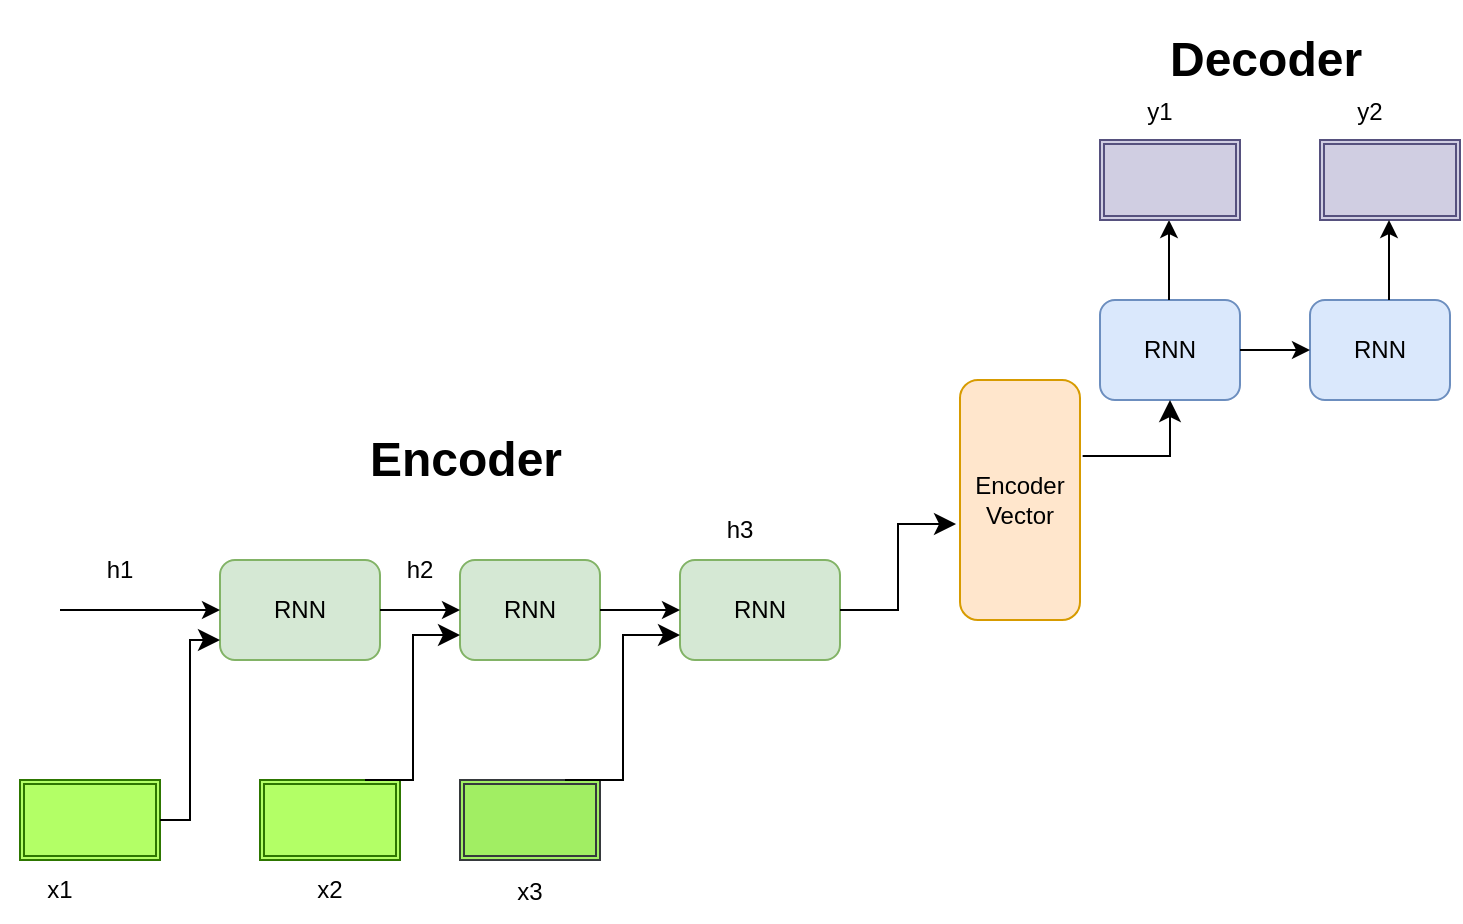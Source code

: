 <mxfile version="22.1.7" type="github">
  <diagram name="Page-1" id="_6GJTEWekcCJ4RfWBNRX">
    <mxGraphModel dx="1890" dy="1631" grid="1" gridSize="10" guides="1" tooltips="1" connect="1" arrows="1" fold="1" page="1" pageScale="1" pageWidth="850" pageHeight="1100" math="0" shadow="0">
      <root>
        <mxCell id="0" />
        <mxCell id="1" parent="0" />
        <mxCell id="fNcL0jvMsbSiAj-iMnEr-6" value="RNN" style="rounded=1;whiteSpace=wrap;html=1;fillColor=#d5e8d4;strokeColor=#82b366;" vertex="1" parent="1">
          <mxGeometry x="20" y="210" width="80" height="50" as="geometry" />
        </mxCell>
        <mxCell id="fNcL0jvMsbSiAj-iMnEr-7" value="RNN" style="rounded=1;whiteSpace=wrap;html=1;fillColor=#d5e8d4;strokeColor=#82b366;" vertex="1" parent="1">
          <mxGeometry x="140" y="210" width="70" height="50" as="geometry" />
        </mxCell>
        <mxCell id="fNcL0jvMsbSiAj-iMnEr-8" value="RNN" style="rounded=1;whiteSpace=wrap;html=1;fillColor=#d5e8d4;strokeColor=#82b366;" vertex="1" parent="1">
          <mxGeometry x="250" y="210" width="80" height="50" as="geometry" />
        </mxCell>
        <mxCell id="fNcL0jvMsbSiAj-iMnEr-9" value="RNN" style="rounded=1;whiteSpace=wrap;html=1;fillColor=#dae8fc;strokeColor=#6c8ebf;" vertex="1" parent="1">
          <mxGeometry x="460" y="80" width="70" height="50" as="geometry" />
        </mxCell>
        <mxCell id="fNcL0jvMsbSiAj-iMnEr-10" value="RNN" style="rounded=1;whiteSpace=wrap;html=1;fillColor=#dae8fc;strokeColor=#6c8ebf;" vertex="1" parent="1">
          <mxGeometry x="565" y="80" width="70" height="50" as="geometry" />
        </mxCell>
        <mxCell id="fNcL0jvMsbSiAj-iMnEr-11" value="Encoder&lt;br&gt;Vector" style="rounded=1;whiteSpace=wrap;html=1;direction=south;fillColor=#ffe6cc;strokeColor=#d79b00;" vertex="1" parent="1">
          <mxGeometry x="390" y="120" width="60" height="120" as="geometry" />
        </mxCell>
        <mxCell id="fNcL0jvMsbSiAj-iMnEr-12" value="" style="endArrow=classic;html=1;rounded=0;entryX=0;entryY=0.5;entryDx=0;entryDy=0;exitX=1;exitY=0.5;exitDx=0;exitDy=0;" edge="1" parent="1" source="fNcL0jvMsbSiAj-iMnEr-6" target="fNcL0jvMsbSiAj-iMnEr-7">
          <mxGeometry width="50" height="50" relative="1" as="geometry">
            <mxPoint x="140" y="240" as="sourcePoint" />
            <mxPoint x="190" y="190" as="targetPoint" />
          </mxGeometry>
        </mxCell>
        <mxCell id="fNcL0jvMsbSiAj-iMnEr-13" value="" style="endArrow=classic;html=1;rounded=0;entryX=0;entryY=0.5;entryDx=0;entryDy=0;exitX=1;exitY=0.5;exitDx=0;exitDy=0;" edge="1" parent="1" source="fNcL0jvMsbSiAj-iMnEr-7" target="fNcL0jvMsbSiAj-iMnEr-8">
          <mxGeometry width="50" height="50" relative="1" as="geometry">
            <mxPoint x="290" y="240" as="sourcePoint" />
            <mxPoint x="340" y="190" as="targetPoint" />
          </mxGeometry>
        </mxCell>
        <mxCell id="fNcL0jvMsbSiAj-iMnEr-15" value="" style="edgeStyle=elbowEdgeStyle;elbow=horizontal;endArrow=classic;html=1;curved=0;rounded=0;endSize=8;startSize=8;entryX=0.6;entryY=1.033;entryDx=0;entryDy=0;entryPerimeter=0;exitX=1;exitY=0.5;exitDx=0;exitDy=0;" edge="1" parent="1" source="fNcL0jvMsbSiAj-iMnEr-8" target="fNcL0jvMsbSiAj-iMnEr-11">
          <mxGeometry width="50" height="50" relative="1" as="geometry">
            <mxPoint x="440" y="240" as="sourcePoint" />
            <mxPoint x="465" y="180" as="targetPoint" />
          </mxGeometry>
        </mxCell>
        <mxCell id="fNcL0jvMsbSiAj-iMnEr-17" value="" style="edgeStyle=segmentEdgeStyle;endArrow=classic;html=1;curved=0;rounded=0;endSize=8;startSize=8;exitX=0.317;exitY=-0.022;exitDx=0;exitDy=0;exitPerimeter=0;entryX=0.5;entryY=1;entryDx=0;entryDy=0;" edge="1" parent="1" source="fNcL0jvMsbSiAj-iMnEr-11" target="fNcL0jvMsbSiAj-iMnEr-9">
          <mxGeometry width="50" height="50" relative="1" as="geometry">
            <mxPoint x="530" y="150" as="sourcePoint" />
            <mxPoint x="580" y="100" as="targetPoint" />
          </mxGeometry>
        </mxCell>
        <mxCell id="fNcL0jvMsbSiAj-iMnEr-18" value="" style="endArrow=classic;html=1;rounded=0;entryX=0;entryY=0.5;entryDx=0;entryDy=0;exitX=1;exitY=0.5;exitDx=0;exitDy=0;" edge="1" parent="1" source="fNcL0jvMsbSiAj-iMnEr-9" target="fNcL0jvMsbSiAj-iMnEr-10">
          <mxGeometry width="50" height="50" relative="1" as="geometry">
            <mxPoint x="550" y="98.35" as="sourcePoint" />
            <mxPoint x="468.46" y="130.0" as="targetPoint" />
          </mxGeometry>
        </mxCell>
        <mxCell id="fNcL0jvMsbSiAj-iMnEr-19" value="" style="endArrow=classic;html=1;rounded=0;" edge="1" parent="1">
          <mxGeometry width="50" height="50" relative="1" as="geometry">
            <mxPoint x="494.5" y="80" as="sourcePoint" />
            <mxPoint x="494.5" y="40" as="targetPoint" />
          </mxGeometry>
        </mxCell>
        <mxCell id="fNcL0jvMsbSiAj-iMnEr-21" value="" style="shape=ext;double=1;rounded=0;whiteSpace=wrap;html=1;fillColor=#d0cee2;strokeColor=#56517e;" vertex="1" parent="1">
          <mxGeometry x="460" width="70" height="40" as="geometry" />
        </mxCell>
        <mxCell id="fNcL0jvMsbSiAj-iMnEr-22" value="" style="shape=ext;double=1;rounded=0;whiteSpace=wrap;html=1;fillColor=#d0cee2;strokeColor=#56517e;" vertex="1" parent="1">
          <mxGeometry x="570" width="70" height="40" as="geometry" />
        </mxCell>
        <mxCell id="fNcL0jvMsbSiAj-iMnEr-23" value="" style="shape=ext;double=1;rounded=0;whiteSpace=wrap;html=1;fillColor=#B3FF66;fontColor=#ffffff;strokeColor=#2D7600;" vertex="1" parent="1">
          <mxGeometry x="-80" y="320" width="70" height="40" as="geometry" />
        </mxCell>
        <mxCell id="fNcL0jvMsbSiAj-iMnEr-24" value="" style="shape=ext;double=1;rounded=0;whiteSpace=wrap;html=1;fillColor=#a1ee63;strokeColor=#36393d;" vertex="1" parent="1">
          <mxGeometry x="140" y="320" width="70" height="40" as="geometry" />
        </mxCell>
        <mxCell id="fNcL0jvMsbSiAj-iMnEr-25" value="" style="shape=ext;double=1;rounded=0;whiteSpace=wrap;html=1;fillColor=#B3FF66;fontColor=#ffffff;strokeColor=#2D7600;" vertex="1" parent="1">
          <mxGeometry x="40" y="320" width="70" height="40" as="geometry" />
        </mxCell>
        <mxCell id="fNcL0jvMsbSiAj-iMnEr-27" value="" style="edgeStyle=elbowEdgeStyle;elbow=horizontal;endArrow=classic;html=1;curved=0;rounded=0;endSize=8;startSize=8;" edge="1" parent="1" source="fNcL0jvMsbSiAj-iMnEr-23">
          <mxGeometry width="50" height="50" relative="1" as="geometry">
            <mxPoint x="-30" y="300" as="sourcePoint" />
            <mxPoint x="20" y="250" as="targetPoint" />
          </mxGeometry>
        </mxCell>
        <mxCell id="fNcL0jvMsbSiAj-iMnEr-28" value="" style="edgeStyle=elbowEdgeStyle;elbow=horizontal;endArrow=classic;html=1;curved=0;rounded=0;endSize=8;startSize=8;entryX=0;entryY=0.75;entryDx=0;entryDy=0;exitX=0.75;exitY=0;exitDx=0;exitDy=0;" edge="1" parent="1" source="fNcL0jvMsbSiAj-iMnEr-25" target="fNcL0jvMsbSiAj-iMnEr-7">
          <mxGeometry width="50" height="50" relative="1" as="geometry">
            <mxPoint x="120" y="320" as="sourcePoint" />
            <mxPoint x="170" y="270" as="targetPoint" />
          </mxGeometry>
        </mxCell>
        <mxCell id="fNcL0jvMsbSiAj-iMnEr-29" value="" style="edgeStyle=elbowEdgeStyle;elbow=horizontal;endArrow=classic;html=1;curved=0;rounded=0;endSize=8;startSize=8;exitX=0.75;exitY=0;exitDx=0;exitDy=0;entryX=0;entryY=0.75;entryDx=0;entryDy=0;" edge="1" parent="1" source="fNcL0jvMsbSiAj-iMnEr-24" target="fNcL0jvMsbSiAj-iMnEr-8">
          <mxGeometry width="50" height="50" relative="1" as="geometry">
            <mxPoint x="280" y="320" as="sourcePoint" />
            <mxPoint x="230" y="250" as="targetPoint" />
          </mxGeometry>
        </mxCell>
        <mxCell id="fNcL0jvMsbSiAj-iMnEr-31" value="" style="endArrow=classic;html=1;rounded=0;" edge="1" parent="1">
          <mxGeometry width="50" height="50" relative="1" as="geometry">
            <mxPoint x="604.5" y="80" as="sourcePoint" />
            <mxPoint x="604.5" y="40" as="targetPoint" />
          </mxGeometry>
        </mxCell>
        <mxCell id="fNcL0jvMsbSiAj-iMnEr-32" value="" style="endArrow=classic;html=1;rounded=0;entryX=0;entryY=0.5;entryDx=0;entryDy=0;" edge="1" parent="1" target="fNcL0jvMsbSiAj-iMnEr-6">
          <mxGeometry width="50" height="50" relative="1" as="geometry">
            <mxPoint x="-60" y="235" as="sourcePoint" />
            <mxPoint x="-10" y="190" as="targetPoint" />
          </mxGeometry>
        </mxCell>
        <mxCell id="fNcL0jvMsbSiAj-iMnEr-33" value="h1" style="text;html=1;strokeColor=none;fillColor=none;align=center;verticalAlign=middle;whiteSpace=wrap;rounded=0;" vertex="1" parent="1">
          <mxGeometry x="-60" y="200" width="60" height="30" as="geometry" />
        </mxCell>
        <mxCell id="fNcL0jvMsbSiAj-iMnEr-34" value="h2" style="text;html=1;strokeColor=none;fillColor=none;align=center;verticalAlign=middle;whiteSpace=wrap;rounded=0;" vertex="1" parent="1">
          <mxGeometry x="90" y="200" width="60" height="30" as="geometry" />
        </mxCell>
        <mxCell id="fNcL0jvMsbSiAj-iMnEr-35" value="h3" style="text;html=1;strokeColor=none;fillColor=none;align=center;verticalAlign=middle;whiteSpace=wrap;rounded=0;" vertex="1" parent="1">
          <mxGeometry x="250" y="180" width="60" height="30" as="geometry" />
        </mxCell>
        <mxCell id="fNcL0jvMsbSiAj-iMnEr-36" value="x1" style="text;html=1;strokeColor=none;fillColor=none;align=center;verticalAlign=middle;whiteSpace=wrap;rounded=0;" vertex="1" parent="1">
          <mxGeometry x="-90" y="360" width="60" height="30" as="geometry" />
        </mxCell>
        <mxCell id="fNcL0jvMsbSiAj-iMnEr-37" value="x2" style="text;html=1;strokeColor=none;fillColor=none;align=center;verticalAlign=middle;whiteSpace=wrap;rounded=0;" vertex="1" parent="1">
          <mxGeometry x="45" y="360" width="60" height="30" as="geometry" />
        </mxCell>
        <mxCell id="fNcL0jvMsbSiAj-iMnEr-38" value="x3" style="text;html=1;strokeColor=none;fillColor=none;align=center;verticalAlign=middle;whiteSpace=wrap;rounded=0;" vertex="1" parent="1">
          <mxGeometry x="145" y="361" width="60" height="30" as="geometry" />
        </mxCell>
        <mxCell id="fNcL0jvMsbSiAj-iMnEr-39" value="y1" style="text;html=1;strokeColor=none;fillColor=none;align=center;verticalAlign=middle;whiteSpace=wrap;rounded=0;" vertex="1" parent="1">
          <mxGeometry x="460" y="-29" width="60" height="30" as="geometry" />
        </mxCell>
        <mxCell id="fNcL0jvMsbSiAj-iMnEr-40" value="y2" style="text;html=1;strokeColor=none;fillColor=none;align=center;verticalAlign=middle;whiteSpace=wrap;rounded=0;" vertex="1" parent="1">
          <mxGeometry x="565" y="-29" width="60" height="30" as="geometry" />
        </mxCell>
        <mxCell id="fNcL0jvMsbSiAj-iMnEr-41" value="&lt;h1&gt;Encoder&lt;/h1&gt;" style="text;html=1;strokeColor=none;fillColor=none;spacing=5;spacingTop=-20;whiteSpace=wrap;overflow=hidden;rounded=0;" vertex="1" parent="1">
          <mxGeometry x="90" y="140" width="110" height="40" as="geometry" />
        </mxCell>
        <mxCell id="fNcL0jvMsbSiAj-iMnEr-42" value="&lt;h1&gt;Decoder&lt;/h1&gt;" style="text;html=1;strokeColor=none;fillColor=none;spacing=5;spacingTop=-20;whiteSpace=wrap;overflow=hidden;rounded=0;" vertex="1" parent="1">
          <mxGeometry x="490" y="-60" width="110" height="30" as="geometry" />
        </mxCell>
      </root>
    </mxGraphModel>
  </diagram>
</mxfile>
